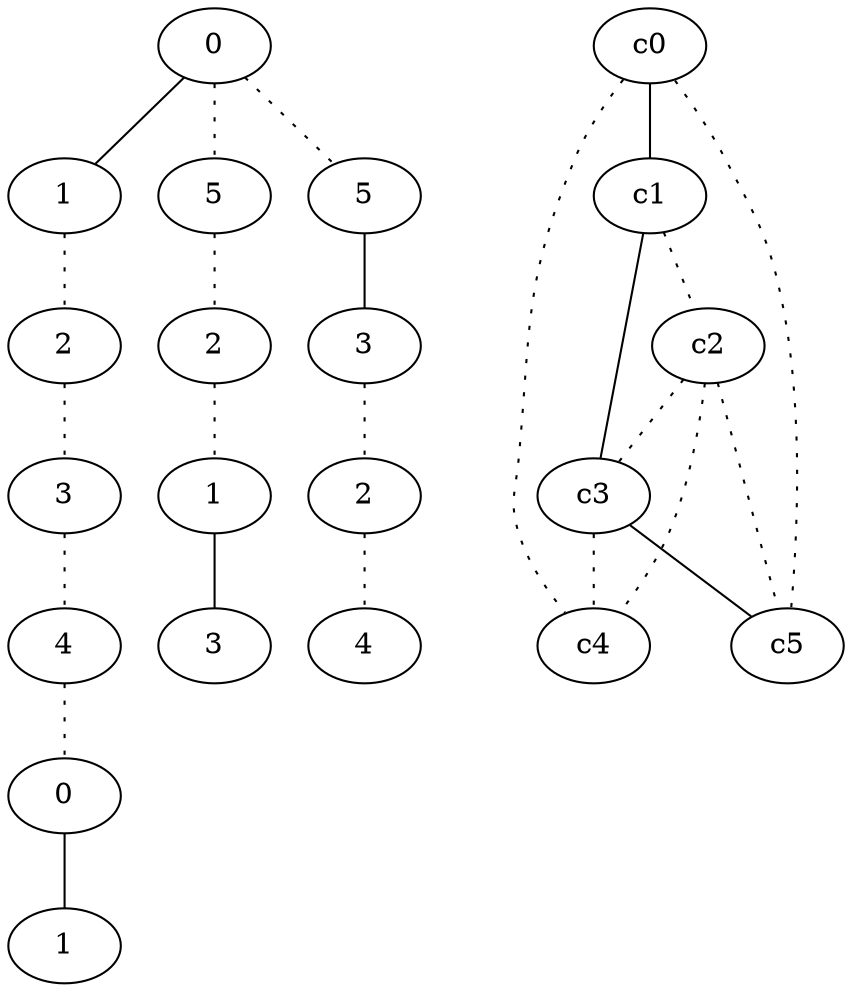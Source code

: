 graph {
a0[label=0];
a1[label=1];
a2[label=2];
a3[label=3];
a4[label=4];
a5[label=0];
a6[label=1];
a7[label=5];
a8[label=2];
a9[label=1];
a10[label=3];
a11[label=5];
a12[label=3];
a13[label=2];
a14[label=4];
a0 -- a1;
a0 -- a7 [style=dotted];
a0 -- a11 [style=dotted];
a1 -- a2 [style=dotted];
a2 -- a3 [style=dotted];
a3 -- a4 [style=dotted];
a4 -- a5 [style=dotted];
a5 -- a6;
a7 -- a8 [style=dotted];
a8 -- a9 [style=dotted];
a9 -- a10;
a11 -- a12;
a12 -- a13 [style=dotted];
a13 -- a14 [style=dotted];
c0 -- c1;
c0 -- c4 [style=dotted];
c0 -- c5 [style=dotted];
c1 -- c2 [style=dotted];
c1 -- c3;
c2 -- c3 [style=dotted];
c2 -- c4 [style=dotted];
c2 -- c5 [style=dotted];
c3 -- c4 [style=dotted];
c3 -- c5;
}
